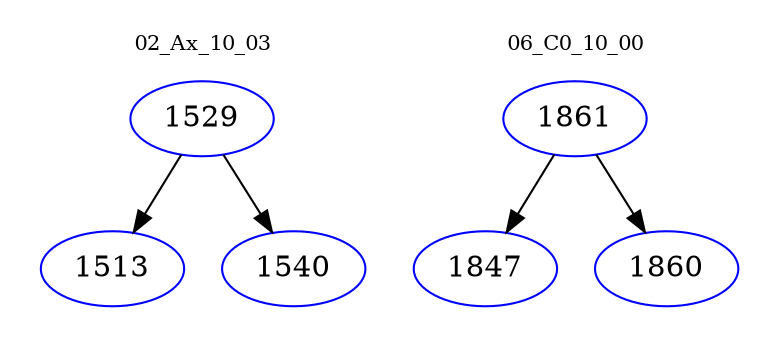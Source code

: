 digraph{
subgraph cluster_0 {
color = white
label = "02_Ax_10_03";
fontsize=10;
T0_1529 [label="1529", color="blue"]
T0_1529 -> T0_1513 [color="black"]
T0_1513 [label="1513", color="blue"]
T0_1529 -> T0_1540 [color="black"]
T0_1540 [label="1540", color="blue"]
}
subgraph cluster_1 {
color = white
label = "06_C0_10_00";
fontsize=10;
T1_1861 [label="1861", color="blue"]
T1_1861 -> T1_1847 [color="black"]
T1_1847 [label="1847", color="blue"]
T1_1861 -> T1_1860 [color="black"]
T1_1860 [label="1860", color="blue"]
}
}

